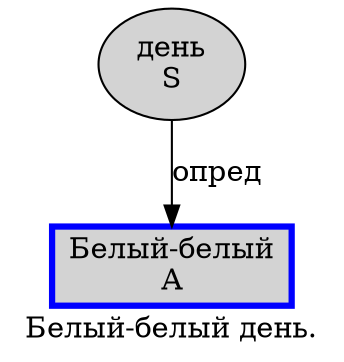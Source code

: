 digraph SENTENCE_1977 {
	graph [label="Белый-белый день."]
	node [style=filled]
		0 [label="Белый-белый
A" color=blue fillcolor=lightgray penwidth=3 shape=box]
		1 [label="день
S" color="" fillcolor=lightgray penwidth=1 shape=ellipse]
			1 -> 0 [label="опред"]
}